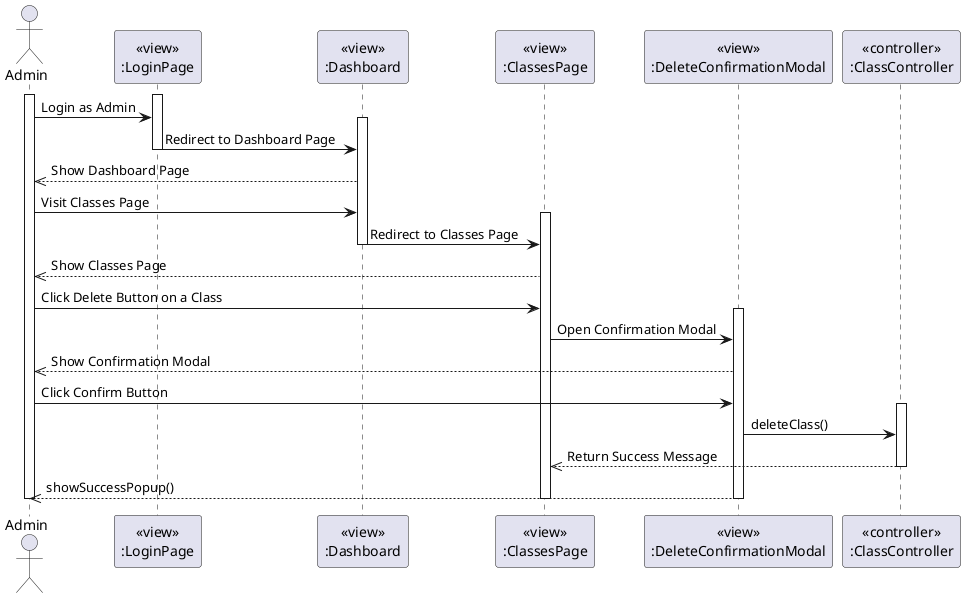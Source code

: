 @startuml Delete Class
actor Admin
participant LoginPageView [
  <<view>>
  :LoginPage
]

participant DashboardView [
  <<view>>
  :Dashboard
]

participant ClassesView [
  <<view>>
  :ClassesPage
]

participant DeleteConfirmationModalView [
  <<view>>
  :DeleteConfirmationModal
]

participant ClassController [
  <<controller>>
  :ClassController
]

activate Admin
activate LoginPageView
Admin -> LoginPageView: Login as Admin
activate DashboardView
LoginPageView -> DashboardView: Redirect to Dashboard Page
deactivate LoginPageView

DashboardView -->> Admin: Show Dashboard Page

Admin -> DashboardView: Visit Classes Page
activate ClassesView
DashboardView -> ClassesView: Redirect to Classes Page
deactivate DashboardView

ClassesView -->> Admin: Show Classes Page
Admin -> ClassesView: Click Delete Button on a Class

activate DeleteConfirmationModalView
ClassesView -> DeleteConfirmationModalView: Open Confirmation Modal
DeleteConfirmationModalView -->> Admin: Show Confirmation Modal

Admin -> DeleteConfirmationModalView: Click Confirm Button

activate ClassController
DeleteConfirmationModalView -> ClassController: deleteClass()
ClassController -->> ClassesView: Return Success Message
deactivate ClassController
DeleteConfirmationModalView -->> Admin: showSuccessPopup()

deactivate Admin
deactivate ClassesView
deactivate DeleteConfirmationModalView
@enduml
